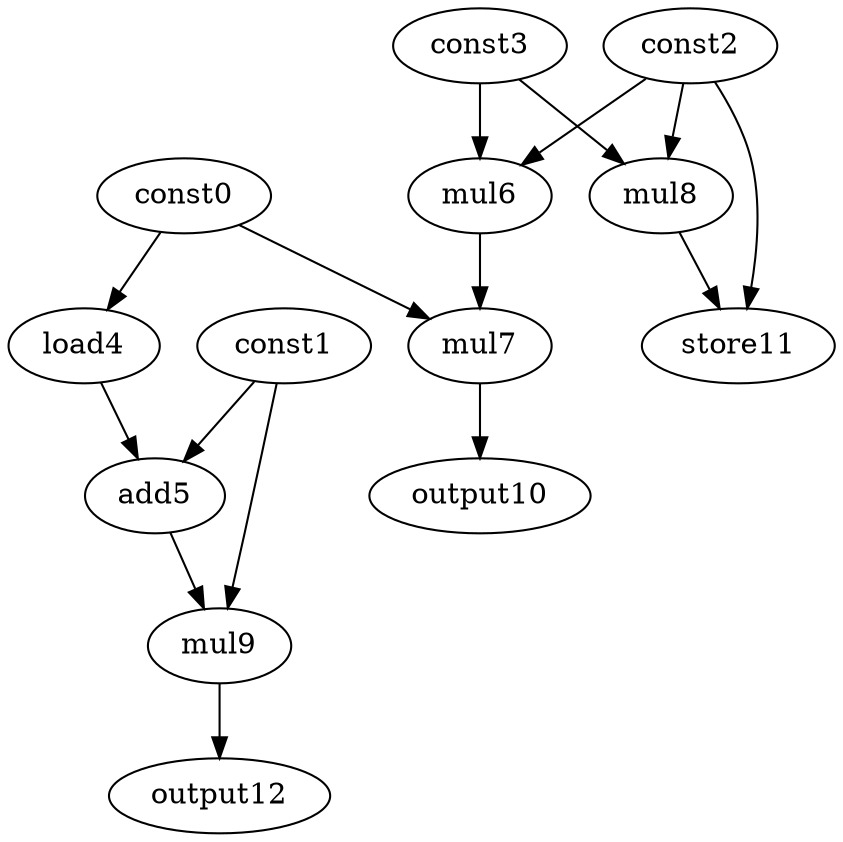 digraph G { 
const0[opcode=const]; 
const1[opcode=const]; 
const2[opcode=const]; 
const3[opcode=const]; 
load4[opcode=load]; 
add5[opcode=add]; 
mul6[opcode=mul]; 
mul7[opcode=mul]; 
mul8[opcode=mul]; 
mul9[opcode=mul]; 
output10[opcode=output]; 
store11[opcode=store]; 
output12[opcode=output]; 
const0->load4[operand=0];
const2->mul6[operand=0];
const3->mul6[operand=1];
const2->mul8[operand=0];
const3->mul8[operand=1];
const1->add5[operand=0];
load4->add5[operand=1];
const0->mul7[operand=0];
mul6->mul7[operand=1];
mul8->store11[operand=0];
const2->store11[operand=1];
const1->mul9[operand=0];
add5->mul9[operand=1];
mul7->output10[operand=0];
mul9->output12[operand=0];
}
